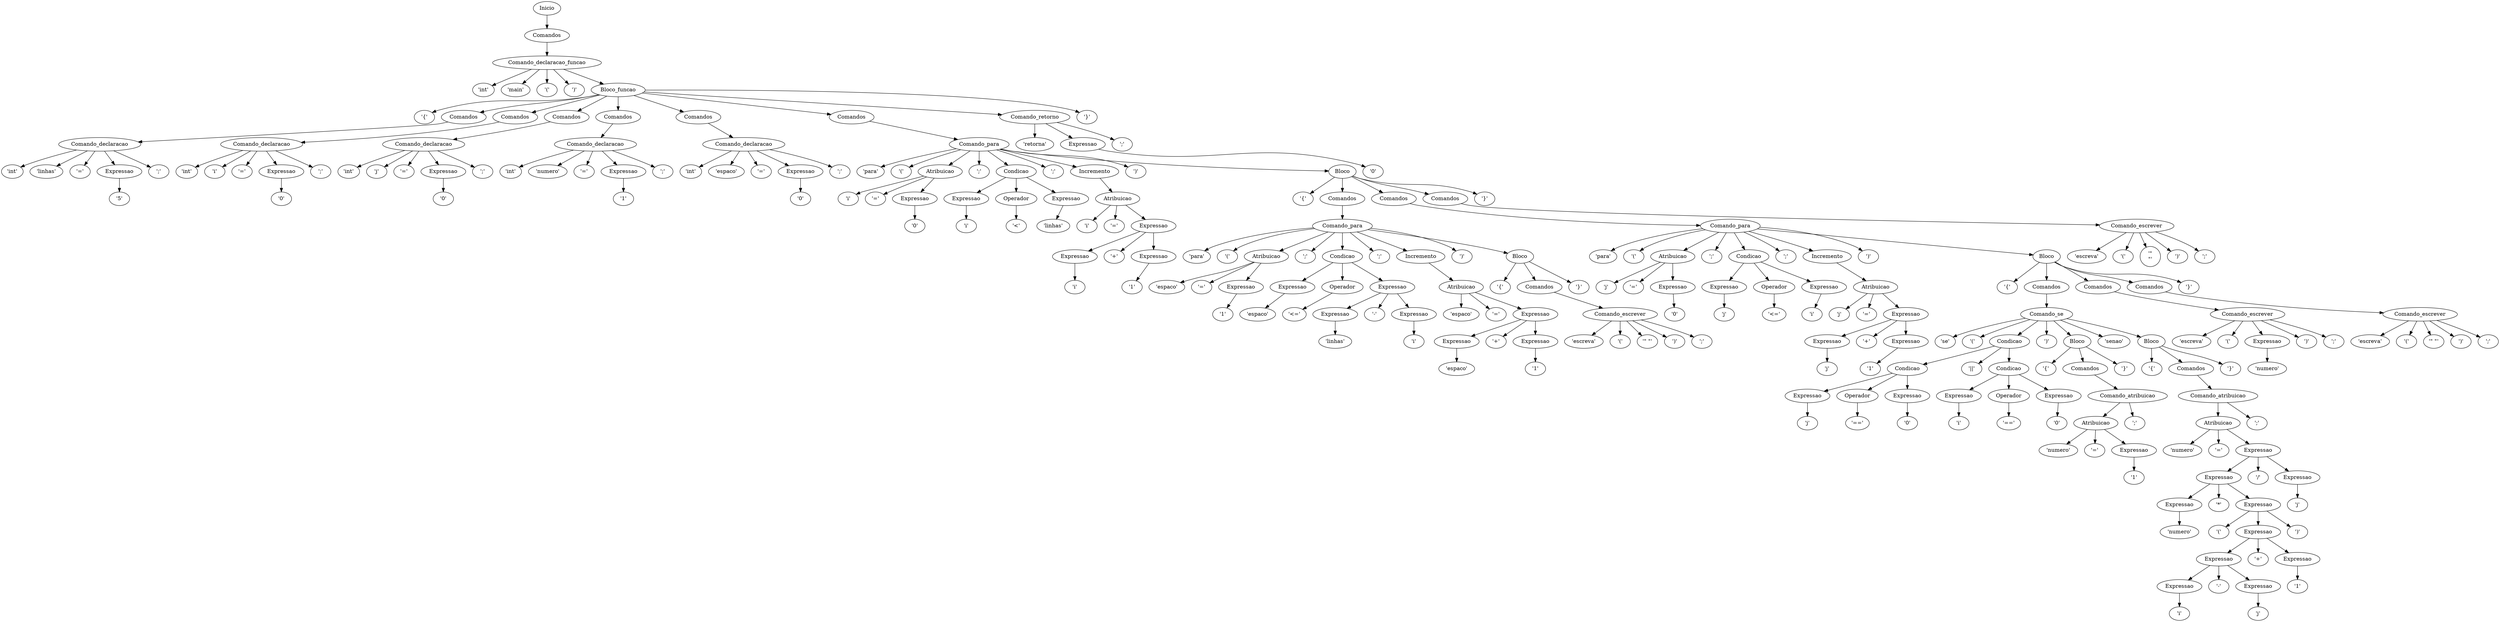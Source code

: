 digraph AST {
n0 [label="Inicio"];
n1 [label="Comandos"];
n2 [label="Comando_declaracao_funcao"];
n3 [label="'int'"];
n2 -> n3;
n4 [label="'main'"];
n2 -> n4;
n5 [label="'('"];
n2 -> n5;
n6 [label="')'"];
n2 -> n6;
n7 [label="Bloco_funcao"];
n8 [label="'{'"];
n7 -> n8;
n9 [label="Comandos"];
n10 [label="Comando_declaracao"];
n11 [label="'int'"];
n10 -> n11;
n12 [label="'linhas'"];
n10 -> n12;
n13 [label="'='"];
n10 -> n13;
n14 [label="Expressao"];
n15 [label="'5'"];
n14 -> n15;
n10 -> n14;
n16 [label="';'"];
n10 -> n16;
n9 -> n10;
n7 -> n9;
n17 [label="Comandos"];
n18 [label="Comando_declaracao"];
n19 [label="'int'"];
n18 -> n19;
n20 [label="'i'"];
n18 -> n20;
n21 [label="'='"];
n18 -> n21;
n22 [label="Expressao"];
n23 [label="'0'"];
n22 -> n23;
n18 -> n22;
n24 [label="';'"];
n18 -> n24;
n17 -> n18;
n7 -> n17;
n25 [label="Comandos"];
n26 [label="Comando_declaracao"];
n27 [label="'int'"];
n26 -> n27;
n28 [label="'j'"];
n26 -> n28;
n29 [label="'='"];
n26 -> n29;
n30 [label="Expressao"];
n31 [label="'0'"];
n30 -> n31;
n26 -> n30;
n32 [label="';'"];
n26 -> n32;
n25 -> n26;
n7 -> n25;
n33 [label="Comandos"];
n34 [label="Comando_declaracao"];
n35 [label="'int'"];
n34 -> n35;
n36 [label="'numero'"];
n34 -> n36;
n37 [label="'='"];
n34 -> n37;
n38 [label="Expressao"];
n39 [label="'1'"];
n38 -> n39;
n34 -> n38;
n40 [label="';'"];
n34 -> n40;
n33 -> n34;
n7 -> n33;
n41 [label="Comandos"];
n42 [label="Comando_declaracao"];
n43 [label="'int'"];
n42 -> n43;
n44 [label="'espaco'"];
n42 -> n44;
n45 [label="'='"];
n42 -> n45;
n46 [label="Expressao"];
n47 [label="'0'"];
n46 -> n47;
n42 -> n46;
n48 [label="';'"];
n42 -> n48;
n41 -> n42;
n7 -> n41;
n49 [label="Comandos"];
n50 [label="Comando_para"];
n51 [label="'para'"];
n50 -> n51;
n52 [label="'('"];
n50 -> n52;
n53 [label="Atribuicao"];
n54 [label="'i'"];
n53 -> n54;
n55 [label="'='"];
n53 -> n55;
n56 [label="Expressao"];
n57 [label="'0'"];
n56 -> n57;
n53 -> n56;
n50 -> n53;
n58 [label="';'"];
n50 -> n58;
n59 [label="Condicao"];
n60 [label="Expressao"];
n61 [label="'i'"];
n60 -> n61;
n59 -> n60;
n62 [label="Operador"];
n63 [label="'<'"];
n62 -> n63;
n59 -> n62;
n64 [label="Expressao"];
n65 [label="'linhas'"];
n64 -> n65;
n59 -> n64;
n50 -> n59;
n66 [label="';'"];
n50 -> n66;
n67 [label="Incremento"];
n68 [label="Atribuicao"];
n69 [label="'i'"];
n68 -> n69;
n70 [label="'='"];
n68 -> n70;
n71 [label="Expressao"];
n72 [label="Expressao"];
n73 [label="'i'"];
n72 -> n73;
n71 -> n72;
n74 [label="'+'"];
n71 -> n74;
n75 [label="Expressao"];
n76 [label="'1'"];
n75 -> n76;
n71 -> n75;
n68 -> n71;
n67 -> n68;
n50 -> n67;
n77 [label="')'"];
n50 -> n77;
n78 [label="Bloco"];
n79 [label="'{'"];
n78 -> n79;
n80 [label="Comandos"];
n81 [label="Comando_para"];
n82 [label="'para'"];
n81 -> n82;
n83 [label="'('"];
n81 -> n83;
n84 [label="Atribuicao"];
n85 [label="'espaco'"];
n84 -> n85;
n86 [label="'='"];
n84 -> n86;
n87 [label="Expressao"];
n88 [label="'1'"];
n87 -> n88;
n84 -> n87;
n81 -> n84;
n89 [label="';'"];
n81 -> n89;
n90 [label="Condicao"];
n91 [label="Expressao"];
n92 [label="'espaco'"];
n91 -> n92;
n90 -> n91;
n93 [label="Operador"];
n94 [label="'<='"];
n93 -> n94;
n90 -> n93;
n95 [label="Expressao"];
n96 [label="Expressao"];
n97 [label="'linhas'"];
n96 -> n97;
n95 -> n96;
n98 [label="'-'"];
n95 -> n98;
n99 [label="Expressao"];
n100 [label="'i'"];
n99 -> n100;
n95 -> n99;
n90 -> n95;
n81 -> n90;
n101 [label="';'"];
n81 -> n101;
n102 [label="Incremento"];
n103 [label="Atribuicao"];
n104 [label="'espaco'"];
n103 -> n104;
n105 [label="'='"];
n103 -> n105;
n106 [label="Expressao"];
n107 [label="Expressao"];
n108 [label="'espaco'"];
n107 -> n108;
n106 -> n107;
n109 [label="'+'"];
n106 -> n109;
n110 [label="Expressao"];
n111 [label="'1'"];
n110 -> n111;
n106 -> n110;
n103 -> n106;
n102 -> n103;
n81 -> n102;
n112 [label="')'"];
n81 -> n112;
n113 [label="Bloco"];
n114 [label="'{'"];
n113 -> n114;
n115 [label="Comandos"];
n116 [label="Comando_escrever"];
n117 [label="'escreva'"];
n116 -> n117;
n118 [label="'('"];
n116 -> n118;
n119 [label="'\" \"'"];
n116 -> n119;
n120 [label="')'"];
n116 -> n120;
n121 [label="';'"];
n116 -> n121;
n115 -> n116;
n113 -> n115;
n122 [label="'}'"];
n113 -> n122;
n81 -> n113;
n80 -> n81;
n78 -> n80;
n123 [label="Comandos"];
n124 [label="Comando_para"];
n125 [label="'para'"];
n124 -> n125;
n126 [label="'('"];
n124 -> n126;
n127 [label="Atribuicao"];
n128 [label="'j'"];
n127 -> n128;
n129 [label="'='"];
n127 -> n129;
n130 [label="Expressao"];
n131 [label="'0'"];
n130 -> n131;
n127 -> n130;
n124 -> n127;
n132 [label="';'"];
n124 -> n132;
n133 [label="Condicao"];
n134 [label="Expressao"];
n135 [label="'j'"];
n134 -> n135;
n133 -> n134;
n136 [label="Operador"];
n137 [label="'<='"];
n136 -> n137;
n133 -> n136;
n138 [label="Expressao"];
n139 [label="'i'"];
n138 -> n139;
n133 -> n138;
n124 -> n133;
n140 [label="';'"];
n124 -> n140;
n141 [label="Incremento"];
n142 [label="Atribuicao"];
n143 [label="'j'"];
n142 -> n143;
n144 [label="'='"];
n142 -> n144;
n145 [label="Expressao"];
n146 [label="Expressao"];
n147 [label="'j'"];
n146 -> n147;
n145 -> n146;
n148 [label="'+'"];
n145 -> n148;
n149 [label="Expressao"];
n150 [label="'1'"];
n149 -> n150;
n145 -> n149;
n142 -> n145;
n141 -> n142;
n124 -> n141;
n151 [label="')'"];
n124 -> n151;
n152 [label="Bloco"];
n153 [label="'{'"];
n152 -> n153;
n154 [label="Comandos"];
n155 [label="Comando_se"];
n156 [label="'se'"];
n155 -> n156;
n157 [label="'('"];
n155 -> n157;
n158 [label="Condicao"];
n159 [label="Condicao"];
n160 [label="Expressao"];
n161 [label="'j'"];
n160 -> n161;
n159 -> n160;
n162 [label="Operador"];
n163 [label="'=='"];
n162 -> n163;
n159 -> n162;
n164 [label="Expressao"];
n165 [label="'0'"];
n164 -> n165;
n159 -> n164;
n158 -> n159;
n166 [label="'||'"];
n158 -> n166;
n167 [label="Condicao"];
n168 [label="Expressao"];
n169 [label="'i'"];
n168 -> n169;
n167 -> n168;
n170 [label="Operador"];
n171 [label="'=='"];
n170 -> n171;
n167 -> n170;
n172 [label="Expressao"];
n173 [label="'0'"];
n172 -> n173;
n167 -> n172;
n158 -> n167;
n155 -> n158;
n174 [label="')'"];
n155 -> n174;
n175 [label="Bloco"];
n176 [label="'{'"];
n175 -> n176;
n177 [label="Comandos"];
n178 [label="Comando_atribuicao"];
n179 [label="Atribuicao"];
n180 [label="'numero'"];
n179 -> n180;
n181 [label="'='"];
n179 -> n181;
n182 [label="Expressao"];
n183 [label="'1'"];
n182 -> n183;
n179 -> n182;
n178 -> n179;
n184 [label="';'"];
n178 -> n184;
n177 -> n178;
n175 -> n177;
n185 [label="'}'"];
n175 -> n185;
n155 -> n175;
n186 [label="'senao'"];
n155 -> n186;
n187 [label="Bloco"];
n188 [label="'{'"];
n187 -> n188;
n189 [label="Comandos"];
n190 [label="Comando_atribuicao"];
n191 [label="Atribuicao"];
n192 [label="'numero'"];
n191 -> n192;
n193 [label="'='"];
n191 -> n193;
n194 [label="Expressao"];
n195 [label="Expressao"];
n196 [label="Expressao"];
n197 [label="'numero'"];
n196 -> n197;
n195 -> n196;
n198 [label="'*'"];
n195 -> n198;
n199 [label="Expressao"];
n200 [label="'('"];
n199 -> n200;
n201 [label="Expressao"];
n202 [label="Expressao"];
n203 [label="Expressao"];
n204 [label="'i'"];
n203 -> n204;
n202 -> n203;
n205 [label="'-'"];
n202 -> n205;
n206 [label="Expressao"];
n207 [label="'j'"];
n206 -> n207;
n202 -> n206;
n201 -> n202;
n208 [label="'+'"];
n201 -> n208;
n209 [label="Expressao"];
n210 [label="'1'"];
n209 -> n210;
n201 -> n209;
n199 -> n201;
n211 [label="')'"];
n199 -> n211;
n195 -> n199;
n194 -> n195;
n212 [label="'/'"];
n194 -> n212;
n213 [label="Expressao"];
n214 [label="'j'"];
n213 -> n214;
n194 -> n213;
n191 -> n194;
n190 -> n191;
n215 [label="';'"];
n190 -> n215;
n189 -> n190;
n187 -> n189;
n216 [label="'}'"];
n187 -> n216;
n155 -> n187;
n154 -> n155;
n152 -> n154;
n217 [label="Comandos"];
n218 [label="Comando_escrever"];
n219 [label="'escreva'"];
n218 -> n219;
n220 [label="'('"];
n218 -> n220;
n221 [label="Expressao"];
n222 [label="'numero'"];
n221 -> n222;
n218 -> n221;
n223 [label="')'"];
n218 -> n223;
n224 [label="';'"];
n218 -> n224;
n217 -> n218;
n152 -> n217;
n225 [label="Comandos"];
n226 [label="Comando_escrever"];
n227 [label="'escreva'"];
n226 -> n227;
n228 [label="'('"];
n226 -> n228;
n229 [label="'\" \"'"];
n226 -> n229;
n230 [label="')'"];
n226 -> n230;
n231 [label="';'"];
n226 -> n231;
n225 -> n226;
n152 -> n225;
n232 [label="'}'"];
n152 -> n232;
n124 -> n152;
n123 -> n124;
n78 -> n123;
n233 [label="Comandos"];
n234 [label="Comando_escrever"];
n235 [label="'escreva'"];
n234 -> n235;
n236 [label="'('"];
n234 -> n236;
n237 [label="'\"\n\"'"];
n234 -> n237;
n238 [label="')'"];
n234 -> n238;
n239 [label="';'"];
n234 -> n239;
n233 -> n234;
n78 -> n233;
n240 [label="'}'"];
n78 -> n240;
n50 -> n78;
n49 -> n50;
n7 -> n49;
n241 [label="Comando_retorno"];
n242 [label="'retorna'"];
n241 -> n242;
n243 [label="Expressao"];
n244 [label="'0'"];
n243 -> n244;
n241 -> n243;
n245 [label="';'"];
n241 -> n245;
n7 -> n241;
n246 [label="'}'"];
n7 -> n246;
n2 -> n7;
n1 -> n2;
n0 -> n1;
}